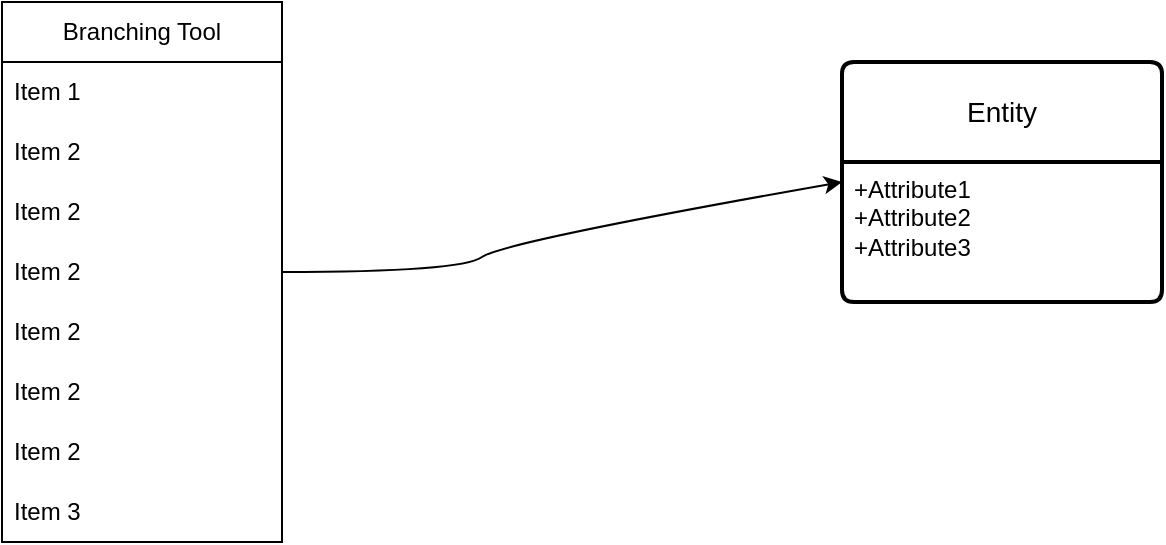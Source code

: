 <mxfile version="24.8.6">
  <diagram id="R2lEEEUBdFMjLlhIrx00" name="Page-1">
    <mxGraphModel dx="1242" dy="785" grid="1" gridSize="10" guides="1" tooltips="1" connect="1" arrows="1" fold="1" page="1" pageScale="1" pageWidth="850" pageHeight="1100" math="0" shadow="0" extFonts="Permanent Marker^https://fonts.googleapis.com/css?family=Permanent+Marker">
      <root>
        <mxCell id="0" />
        <mxCell id="1" parent="0" />
        <mxCell id="H7jQp9B7nHUHco5DhEDk-1" value="Branching Tool" style="swimlane;fontStyle=0;childLayout=stackLayout;horizontal=1;startSize=30;horizontalStack=0;resizeParent=1;resizeParentMax=0;resizeLast=0;collapsible=1;marginBottom=0;whiteSpace=wrap;html=1;" vertex="1" parent="1">
          <mxGeometry x="120" y="90" width="140" height="270" as="geometry" />
        </mxCell>
        <mxCell id="H7jQp9B7nHUHco5DhEDk-2" value="Item 1" style="text;strokeColor=none;fillColor=none;align=left;verticalAlign=middle;spacingLeft=4;spacingRight=4;overflow=hidden;points=[[0,0.5],[1,0.5]];portConstraint=eastwest;rotatable=0;whiteSpace=wrap;html=1;" vertex="1" parent="H7jQp9B7nHUHco5DhEDk-1">
          <mxGeometry y="30" width="140" height="30" as="geometry" />
        </mxCell>
        <mxCell id="H7jQp9B7nHUHco5DhEDk-3" value="Item 2" style="text;strokeColor=none;fillColor=none;align=left;verticalAlign=middle;spacingLeft=4;spacingRight=4;overflow=hidden;points=[[0,0.5],[1,0.5]];portConstraint=eastwest;rotatable=0;whiteSpace=wrap;html=1;" vertex="1" parent="H7jQp9B7nHUHco5DhEDk-1">
          <mxGeometry y="60" width="140" height="30" as="geometry" />
        </mxCell>
        <mxCell id="H7jQp9B7nHUHco5DhEDk-8" value="Item 2" style="text;strokeColor=none;fillColor=none;align=left;verticalAlign=middle;spacingLeft=4;spacingRight=4;overflow=hidden;points=[[0,0.5],[1,0.5]];portConstraint=eastwest;rotatable=0;whiteSpace=wrap;html=1;" vertex="1" parent="H7jQp9B7nHUHco5DhEDk-1">
          <mxGeometry y="90" width="140" height="30" as="geometry" />
        </mxCell>
        <mxCell id="H7jQp9B7nHUHco5DhEDk-9" value="Item 2" style="text;strokeColor=none;fillColor=none;align=left;verticalAlign=middle;spacingLeft=4;spacingRight=4;overflow=hidden;points=[[0,0.5],[1,0.5]];portConstraint=eastwest;rotatable=0;whiteSpace=wrap;html=1;" vertex="1" parent="H7jQp9B7nHUHco5DhEDk-1">
          <mxGeometry y="120" width="140" height="30" as="geometry" />
        </mxCell>
        <mxCell id="H7jQp9B7nHUHco5DhEDk-7" value="Item 2" style="text;strokeColor=none;fillColor=none;align=left;verticalAlign=middle;spacingLeft=4;spacingRight=4;overflow=hidden;points=[[0,0.5],[1,0.5]];portConstraint=eastwest;rotatable=0;whiteSpace=wrap;html=1;" vertex="1" parent="H7jQp9B7nHUHco5DhEDk-1">
          <mxGeometry y="150" width="140" height="30" as="geometry" />
        </mxCell>
        <mxCell id="H7jQp9B7nHUHco5DhEDk-6" value="Item 2" style="text;strokeColor=none;fillColor=none;align=left;verticalAlign=middle;spacingLeft=4;spacingRight=4;overflow=hidden;points=[[0,0.5],[1,0.5]];portConstraint=eastwest;rotatable=0;whiteSpace=wrap;html=1;" vertex="1" parent="H7jQp9B7nHUHco5DhEDk-1">
          <mxGeometry y="180" width="140" height="30" as="geometry" />
        </mxCell>
        <mxCell id="H7jQp9B7nHUHco5DhEDk-5" value="Item 2" style="text;strokeColor=none;fillColor=none;align=left;verticalAlign=middle;spacingLeft=4;spacingRight=4;overflow=hidden;points=[[0,0.5],[1,0.5]];portConstraint=eastwest;rotatable=0;whiteSpace=wrap;html=1;" vertex="1" parent="H7jQp9B7nHUHco5DhEDk-1">
          <mxGeometry y="210" width="140" height="30" as="geometry" />
        </mxCell>
        <mxCell id="H7jQp9B7nHUHco5DhEDk-4" value="Item 3" style="text;strokeColor=none;fillColor=none;align=left;verticalAlign=middle;spacingLeft=4;spacingRight=4;overflow=hidden;points=[[0,0.5],[1,0.5]];portConstraint=eastwest;rotatable=0;whiteSpace=wrap;html=1;" vertex="1" parent="H7jQp9B7nHUHco5DhEDk-1">
          <mxGeometry y="240" width="140" height="30" as="geometry" />
        </mxCell>
        <mxCell id="H7jQp9B7nHUHco5DhEDk-10" value="" style="curved=1;endArrow=classic;html=1;rounded=0;exitX=1;exitY=0.5;exitDx=0;exitDy=0;" edge="1" parent="1" source="H7jQp9B7nHUHco5DhEDk-9">
          <mxGeometry width="50" height="50" relative="1" as="geometry">
            <mxPoint x="400" y="430" as="sourcePoint" />
            <mxPoint x="540" y="180" as="targetPoint" />
            <Array as="points">
              <mxPoint x="350" y="225" />
              <mxPoint x="370" y="210" />
            </Array>
          </mxGeometry>
        </mxCell>
        <mxCell id="H7jQp9B7nHUHco5DhEDk-11" value="Entity" style="swimlane;childLayout=stackLayout;horizontal=1;startSize=50;horizontalStack=0;rounded=1;fontSize=14;fontStyle=0;strokeWidth=2;resizeParent=0;resizeLast=1;shadow=0;dashed=0;align=center;arcSize=4;whiteSpace=wrap;html=1;" vertex="1" parent="1">
          <mxGeometry x="540" y="120" width="160" height="120" as="geometry" />
        </mxCell>
        <mxCell id="H7jQp9B7nHUHco5DhEDk-12" value="+Attribute1&#xa;+Attribute2&#xa;+Attribute3" style="align=left;strokeColor=none;fillColor=none;spacingLeft=4;fontSize=12;verticalAlign=top;resizable=0;rotatable=0;part=1;html=1;" vertex="1" parent="H7jQp9B7nHUHco5DhEDk-11">
          <mxGeometry y="50" width="160" height="70" as="geometry" />
        </mxCell>
      </root>
    </mxGraphModel>
  </diagram>
</mxfile>
